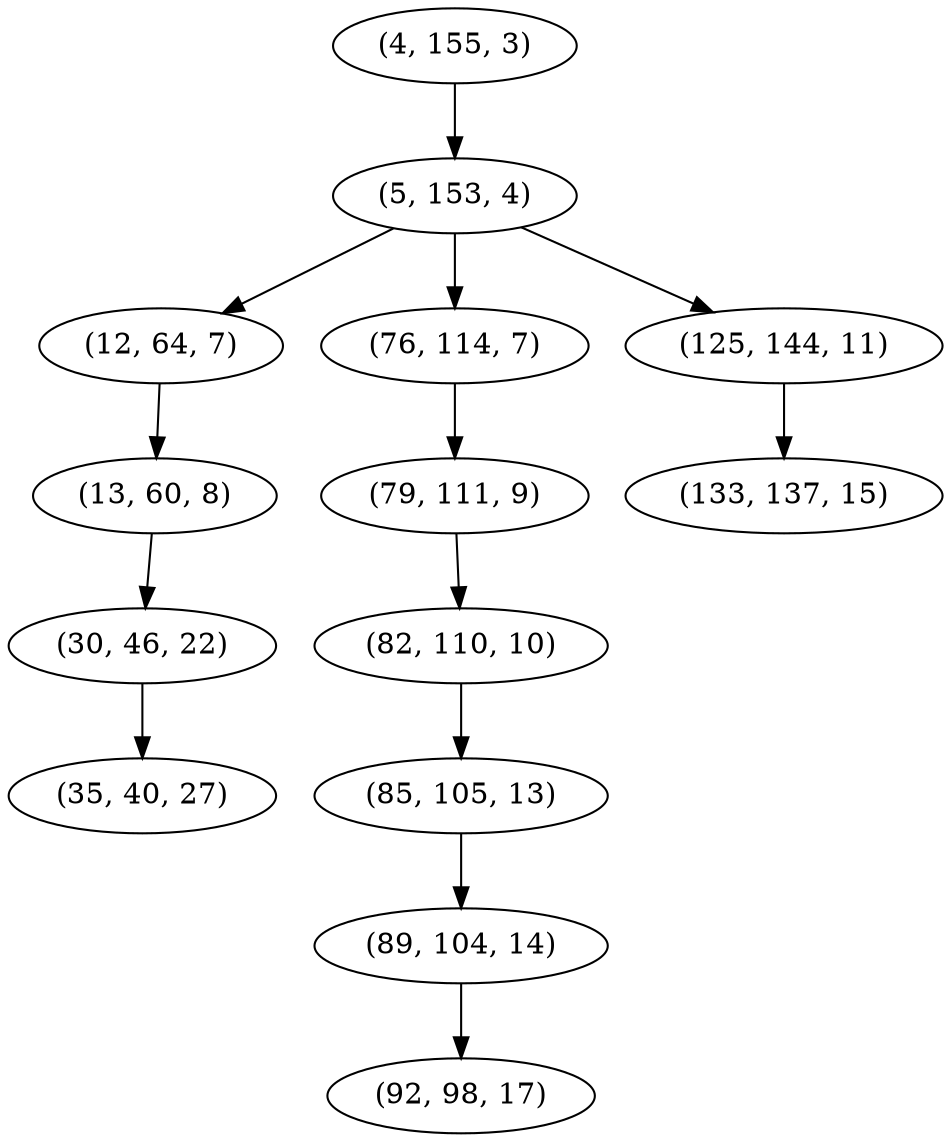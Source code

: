 digraph tree {
    "(4, 155, 3)";
    "(5, 153, 4)";
    "(12, 64, 7)";
    "(13, 60, 8)";
    "(30, 46, 22)";
    "(35, 40, 27)";
    "(76, 114, 7)";
    "(79, 111, 9)";
    "(82, 110, 10)";
    "(85, 105, 13)";
    "(89, 104, 14)";
    "(92, 98, 17)";
    "(125, 144, 11)";
    "(133, 137, 15)";
    "(4, 155, 3)" -> "(5, 153, 4)";
    "(5, 153, 4)" -> "(12, 64, 7)";
    "(5, 153, 4)" -> "(76, 114, 7)";
    "(5, 153, 4)" -> "(125, 144, 11)";
    "(12, 64, 7)" -> "(13, 60, 8)";
    "(13, 60, 8)" -> "(30, 46, 22)";
    "(30, 46, 22)" -> "(35, 40, 27)";
    "(76, 114, 7)" -> "(79, 111, 9)";
    "(79, 111, 9)" -> "(82, 110, 10)";
    "(82, 110, 10)" -> "(85, 105, 13)";
    "(85, 105, 13)" -> "(89, 104, 14)";
    "(89, 104, 14)" -> "(92, 98, 17)";
    "(125, 144, 11)" -> "(133, 137, 15)";
}
